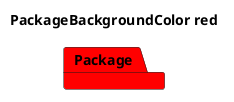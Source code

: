 @startuml
'!include ../../../plantuml-styles/plantuml-ae-skinparam-ex.iuml

skinparam PackageBackgroundColor red

title PackageBackgroundColor red

package Package
@enduml